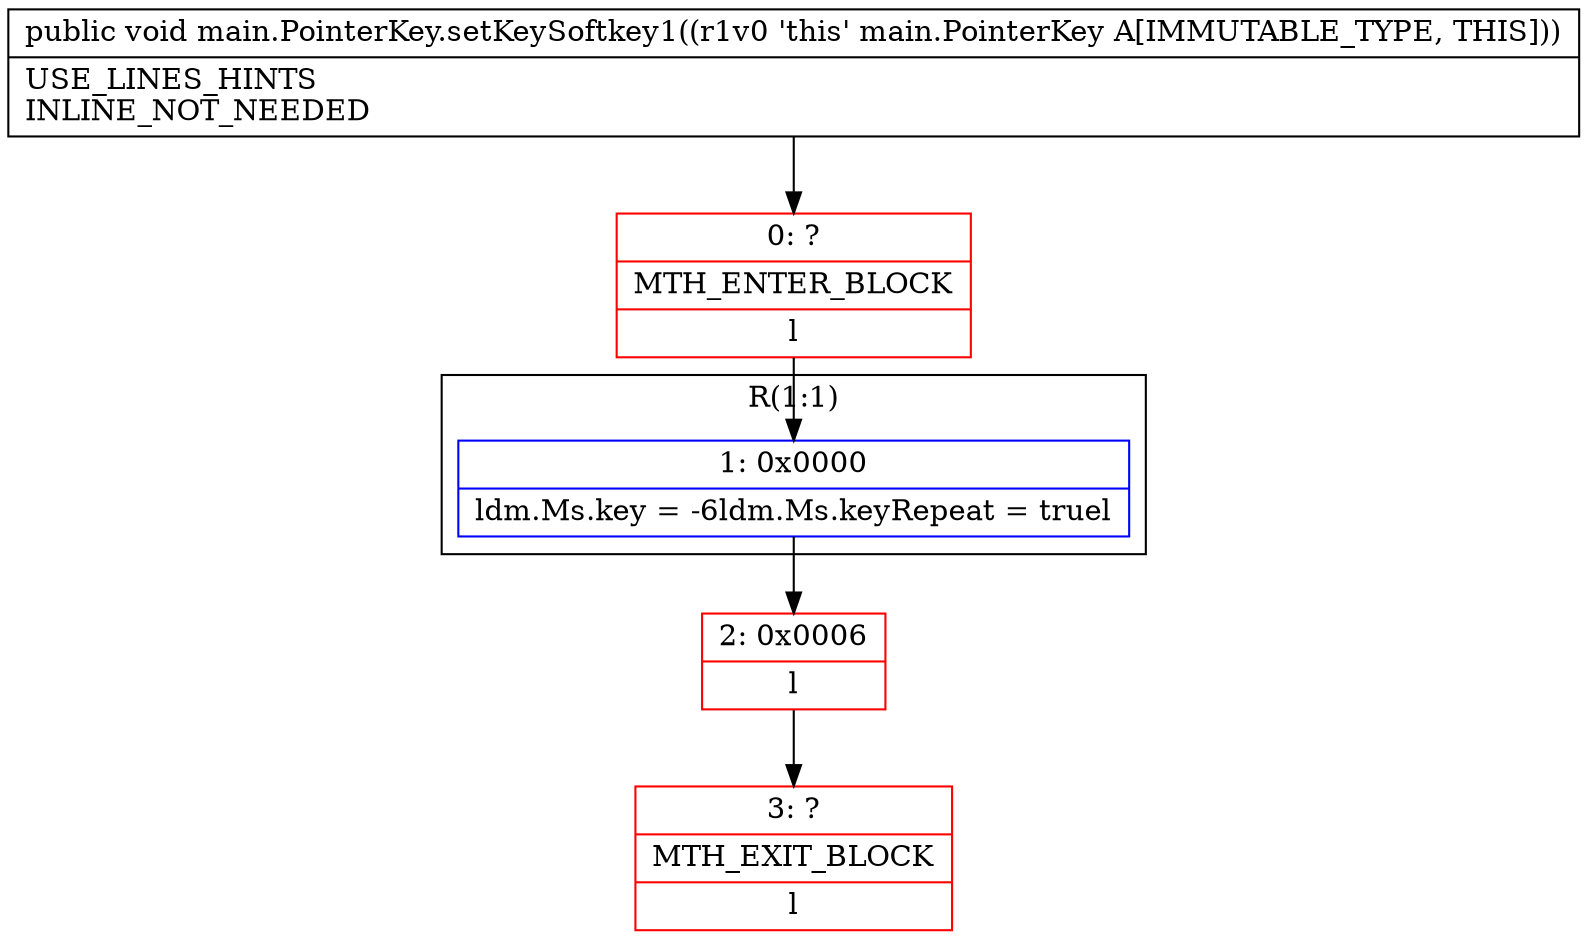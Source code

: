 digraph "CFG formain.PointerKey.setKeySoftkey1()V" {
subgraph cluster_Region_294034216 {
label = "R(1:1)";
node [shape=record,color=blue];
Node_1 [shape=record,label="{1\:\ 0x0000|ldm.Ms.key = \-6ldm.Ms.keyRepeat = truel}"];
}
Node_0 [shape=record,color=red,label="{0\:\ ?|MTH_ENTER_BLOCK\l|l}"];
Node_2 [shape=record,color=red,label="{2\:\ 0x0006|l}"];
Node_3 [shape=record,color=red,label="{3\:\ ?|MTH_EXIT_BLOCK\l|l}"];
MethodNode[shape=record,label="{public void main.PointerKey.setKeySoftkey1((r1v0 'this' main.PointerKey A[IMMUTABLE_TYPE, THIS]))  | USE_LINES_HINTS\lINLINE_NOT_NEEDED\l}"];
MethodNode -> Node_0;
Node_1 -> Node_2;
Node_0 -> Node_1;
Node_2 -> Node_3;
}

